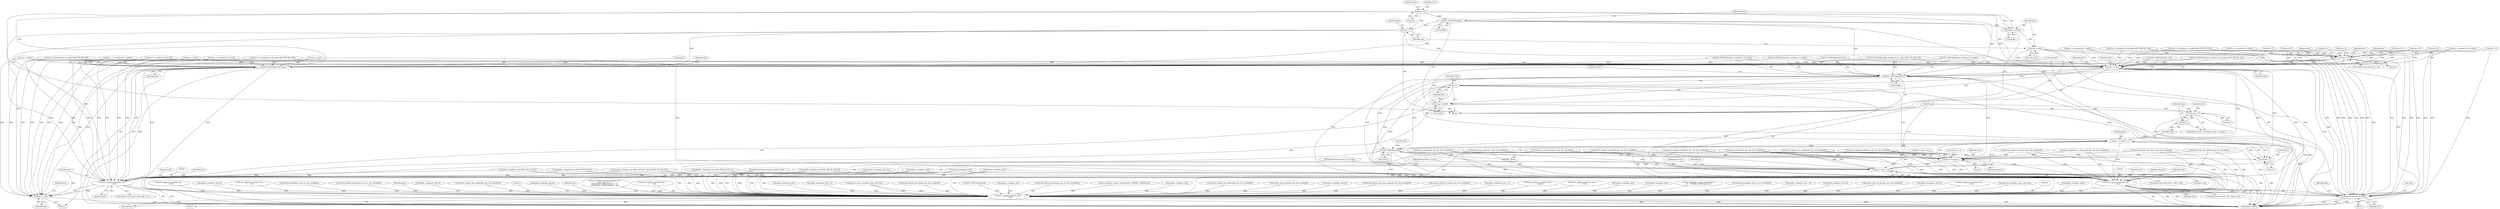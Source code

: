 digraph "0_tcpdump_d10a0f980fe8f9407ab1ffbd612641433ebe175e@array" {
"1000692" [label="(Call,ND_TCHECK(tptr[0]))"];
"1000689" [label="(Call,tptr +=3)"];
"1000696" [label="(Call,nhlen = tptr[0])"];
"1000701" [label="(Call,tlen = nhlen)"];
"1000718" [label="(Call,tlen > 0)"];
"1001073" [label="(Call,ND_TCHECK2(tptr[0], tlen))"];
"1001092" [label="(Call,print_unknown_data(ndo, tptr, \"\n\t    \", tlen))"];
"1001097" [label="(Call,tptr += tlen)"];
"1002909" [label="(Call,print_unknown_data(ndo, pptr, \"\n\t    \", len))"];
"1001111" [label="(Call,tptr += tlen)"];
"1001114" [label="(Call,ND_TCHECK(tptr[0]))"];
"1001118" [label="(Call,snpa = tptr[0])"];
"1001135" [label="(Call,snpa > 0)"];
"1001138" [label="(Call,snpa--)"];
"1001123" [label="(Call,tptr++)"];
"1001141" [label="(Call,ND_TCHECK(tptr[0]))"];
"1001153" [label="(Call,tptr += tptr[0] + 1)"];
"1001155" [label="(Call,tptr[0] + 1)"];
"1001167" [label="(Call,tptr < pptr + len)"];
"1001615" [label="(Call,print_unknown_data(ndo, tptr, \"\n\t    \", tlen))"];
"1001597" [label="(Call,ND_TCHECK2(*tptr,tlen))"];
"1001634" [label="(Call,tptr += advance)"];
"1000704" [label="(Call,tptr++)"];
"1001706" [label="(Call,decode_prefix4(ndo, tptr, len, buf, sizeof(buf)))"];
"1001430" [label="(Call,decode_labeled_prefix6(ndo, tptr, len, buf, sizeof(buf)))"];
"1000693" [label="(Call,tptr[0])"];
"1001142" [label="(Call,tptr[0])"];
"1002913" [label="(Identifier,len)"];
"1001390" [label="(Call,decode_prefix6(ndo, tptr, len, buf, sizeof(buf)))"];
"1001123" [label="(Call,tptr++)"];
"1000126" [label="(MethodParameterIn,netdissect_options *ndo)"];
"1000977" [label="(Call,isonsap_string(ndo, tptr, tlen))"];
"1000705" [label="(Identifier,tptr)"];
"1000692" [label="(Call,ND_TCHECK(tptr[0]))"];
"1002378" [label="(Call,print_unknown_data(ndo, tptr, \"\n\t      \", 8))"];
"1001818" [label="(Call,decode_prefix6(ndo, tptr, len, buf, sizeof(buf)))"];
"1000697" [label="(Identifier,nhlen)"];
"1001262" [label="(Call,decode_labeled_vpn_prefix4(ndo, tptr, buf, sizeof(buf)))"];
"1002911" [label="(Identifier,pptr)"];
"1001077" [label="(Identifier,tlen)"];
"1002298" [label="(Call,ipaddr_string(ndo, tptr+2))"];
"1001094" [label="(Identifier,tptr)"];
"1001143" [label="(Identifier,tptr)"];
"1000944" [label="(Call,ND_TCHECK2(tptr[0], sizeof(struct in_addr)))"];
"1002909" [label="(Call,print_unknown_data(ndo, pptr, \"\n\t    \", len))"];
"1001898" [label="(Call,decode_labeled_vpn_prefix6(ndo, tptr, buf, sizeof(buf)))"];
"1001135" [label="(Call,snpa > 0)"];
"1001618" [label="(Literal,\"\n\t    \")"];
"1001065" [label="(Call,tptr += tlen)"];
"1001600" [label="(Identifier,tlen)"];
"1002915" [label="(Literal,1)"];
"1001118" [label="(Call,snpa = tptr[0])"];
"1002203" [label="(Call,ipaddr_string(ndo, tptr+4))"];
"1001630" [label="(Call,advance < 0)"];
"1001154" [label="(Identifier,tptr)"];
"1001004" [label="(Call,ND_TCHECK2(tptr[0], tlen))"];
"1000861" [label="(Call,ip6addr_string(ndo, tptr))"];
"1002910" [label="(Identifier,ndo)"];
"1001156" [label="(Call,tptr[0])"];
"1000939" [label="(Call,tlen = 0)"];
"1000689" [label="(Call,tptr +=3)"];
"1000702" [label="(Identifier,tlen)"];
"1000258" [label="(Call,as_printf(ndo, astostr, sizeof(astostr),\n\t\t\t\tas_size == 2 ?\n\t\t\t\tEXTRACT_16BITS(&tptr[2 + i]) :\n\t\t\t\tEXTRACT_32BITS(&tptr[2 + i])))"];
"1000981" [label="(Call,tptr += tlen)"];
"1000774" [label="(Call,tptr += sizeof(struct in_addr))"];
"1000145" [label="(Call,tlen=len)"];
"1000955" [label="(Call,ipaddr_string(ndo, tptr))"];
"1001112" [label="(Identifier,tptr)"];
"1001617" [label="(Identifier,tptr)"];
"1000128" [label="(MethodParameterIn,const u_char *pptr)"];
"1001167" [label="(Call,tptr < pptr + len)"];
"1001099" [label="(Identifier,tlen)"];
"1000707" [label="(Identifier,tlen)"];
"1002516" [label="(Call,ipaddr_string(ndo, tptr))"];
"1001635" [label="(Identifier,tptr)"];
"1001598" [label="(Call,*tptr)"];
"1000408" [label="(Call,ipaddr_string(ndo, tptr + 2))"];
"1001169" [label="(Call,pptr + len)"];
"1001566" [label="(Call,decode_labeled_vpn_clnp_prefix(ndo, tptr, buf, sizeof(buf)))"];
"1001120" [label="(Call,tptr[0])"];
"1001093" [label="(Identifier,ndo)"];
"1000718" [label="(Call,tlen > 0)"];
"1000200" [label="(Call,bgp_attr_get_as_size(ndo, atype, pptr, len))"];
"1001930" [label="(Call,decode_labeled_vpn_l2(ndo, tptr, buf, sizeof(buf)))"];
"1001101" [label="(Identifier,tlen)"];
"1001623" [label="(Call,tptr = pptr + len)"];
"1001502" [label="(Call,decode_labeled_vpn_l2(ndo, tptr, buf, sizeof(buf)))"];
"1001074" [label="(Call,tptr[0])"];
"1002905" [label="(Call,ND_TCHECK2(*pptr,len))"];
"1001140" [label="(Block,)"];
"1001124" [label="(Identifier,tptr)"];
"1000920" [label="(Call,tptr += (sizeof(struct in6_addr)+BGP_VPN_RD_LEN))"];
"1000598" [label="(Call,ipaddr_string(ndo, tptr))"];
"1001858" [label="(Call,decode_labeled_prefix6(ndo, tptr, len, buf, sizeof(buf)))"];
"1002663" [label="(Call,as_printf(ndo, astostr, sizeof(astostr), EXTRACT_32BITS(tptr)))"];
"1000694" [label="(Identifier,tptr)"];
"1001119" [label="(Identifier,snpa)"];
"1001619" [label="(Identifier,tlen)"];
"1000767" [label="(Call,ipaddr_string(ndo, tptr))"];
"1002536" [label="(Call,ipaddr_string(ndo, tptr))"];
"1000958" [label="(Call,tlen -= (sizeof(struct in_addr)))"];
"1001637" [label="(JumpTarget,done:)"];
"1000756" [label="(Call,ND_TCHECK2(tptr[0], sizeof(struct in_addr)))"];
"1001358" [label="(Call,decode_mdt_vpn_nlri(ndo, tptr, buf, sizeof(buf)))"];
"1000696" [label="(Call,nhlen = tptr[0])"];
"1000690" [label="(Identifier,tptr)"];
"1001139" [label="(Identifier,snpa)"];
"1001095" [label="(Literal,\"\n\t    \")"];
"1001786" [label="(Call,decode_labeled_vpn_prefix4(ndo, tptr, buf, sizeof(buf)))"];
"1001962" [label="(Call,decode_clnp_prefix(ndo, tptr, buf, sizeof(buf)))"];
"1000962" [label="(Call,tptr += (sizeof(struct in_addr)))"];
"1002482" [label="(Call,ipaddr_string(ndo, tptr+4))"];
"1001141" [label="(Call,ND_TCHECK(tptr[0]))"];
"1001326" [label="(Call,decode_multicast_vpn(ndo, tptr, buf, sizeof(buf)))"];
"1001534" [label="(Call,decode_clnp_prefix(ndo, tptr, buf, sizeof(buf)))"];
"1000820" [label="(Call,tlen -= (sizeof(struct in_addr)+BGP_VPN_RD_LEN))"];
"1000691" [label="(Literal,3)"];
"1001098" [label="(Identifier,tptr)"];
"1001294" [label="(Call,decode_rt_routing_info(ndo, tptr, buf, sizeof(buf)))"];
"1001086" [label="(ControlStructure,if (ndo->ndo_vflag <= 1))"];
"1000967" [label="(Call,ND_TCHECK2(tptr[0], tlen))"];
"1000999" [label="(Call,tlen = 0)"];
"1001634" [label="(Call,tptr += advance)"];
"1001092" [label="(Call,print_unknown_data(ndo, tptr, \"\n\t    \", tlen))"];
"1000892" [label="(Call,ND_TCHECK2(tptr[0], sizeof(struct in6_addr)+BGP_VPN_RD_LEN))"];
"1000868" [label="(Call,tptr += sizeof(struct in6_addr))"];
"1001134" [label="(ControlStructure,for (/*nothing*/; snpa > 0; snpa--))"];
"1000845" [label="(Call,tlen = 0)"];
"1001994" [label="(Call,decode_labeled_vpn_clnp_prefix(ndo, tptr, buf, sizeof(buf)))"];
"1002058" [label="(Call,decode_multicast_vpn(ndo, tptr, buf, sizeof(buf)))"];
"1001115" [label="(Call,tptr[0])"];
"1000720" [label="(Literal,0)"];
"1001155" [label="(Call,tptr[0] + 1)"];
"1000428" [label="(Call,ipaddr_string(ndo, tptr + 4))"];
"1000793" [label="(Call,tlen = 0)"];
"1000725" [label="(Identifier,nnh)"];
"1000887" [label="(Call,tlen = 0)"];
"1000704" [label="(Call,tptr++)"];
"1002635" [label="(Call,print_unknown_data(ndo, tptr,\"\n\t      \", length))"];
"1002109" [label="(Call,print_unknown_data(ndo, tptr-3, \"\n\t    \", tlen))"];
"1000701" [label="(Call,tlen = nhlen)"];
"1002499" [label="(Call,ipaddr_string(ndo, tptr))"];
"1000331" [label="(Call,ipaddr_string(ndo, tptr))"];
"1000850" [label="(Call,ND_TCHECK2(tptr[0], sizeof(struct in6_addr)))"];
"1002237" [label="(Call,as_printf(ndo, astostr, sizeof(astostr),\n\t\t\t    EXTRACT_32BITS(tptr+2)))"];
"1000914" [label="(Call,tlen -= (sizeof(struct in6_addr)+BGP_VPN_RD_LEN))"];
"1000717" [label="(ControlStructure,while (tlen > 0))"];
"1000698" [label="(Call,tptr[0])"];
"1001621" [label="(Identifier,advance)"];
"1002919" [label="(MethodReturn,RET)"];
"1001222" [label="(Call,decode_labeled_prefix4(ndo, tptr, len, buf, sizeof(buf)))"];
"1000815" [label="(Call,ipaddr_string(ndo, tptr+BGP_VPN_RD_LEN))"];
"1000463" [label="(Call,ipaddr_string(ndo, tptr + 4))"];
"1001113" [label="(Identifier,tlen)"];
"1002461" [label="(Call,ipaddr_string(ndo, tptr+4))"];
"1000864" [label="(Call,tlen -= sizeof(struct in6_addr))"];
"1002026" [label="(Call,decode_mdt_vpn_nlri(ndo, tptr, buf, sizeof(buf)))"];
"1000770" [label="(Call,tlen -= sizeof(struct in_addr))"];
"1001153" [label="(Call,tptr += tptr[0] + 1)"];
"1000738" [label="(Block,)"];
"1000909" [label="(Call,ip6addr_string(ndo, tptr+BGP_VPN_RD_LEN))"];
"1001111" [label="(Call,tptr += tlen)"];
"1001126" [label="(Identifier,snpa)"];
"1000751" [label="(Call,tlen = 0)"];
"1001609" [label="(ControlStructure,if (ndo->ndo_vflag <= 1))"];
"1002284" [label="(Call,ipaddr_string(ndo, tptr+2))"];
"1001018" [label="(Call,isonsap_string(ndo, tptr+BGP_VPN_RD_LEN,tlen-BGP_VPN_RD_LEN))"];
"1000682" [label="(Call,print_unknown_data(ndo, tptr, \"\n\t    \", tlen))"];
"1001176" [label="(Identifier,af)"];
"1001073" [label="(Call,ND_TCHECK2(tptr[0], tlen))"];
"1002800" [label="(Call,bgp_attr_print(ndo, atype, tptr, alen))"];
"1001068" [label="(Call,tlen = 0)"];
"1001159" [label="(Literal,1)"];
"1000150" [label="(Block,)"];
"1001107" [label="(Identifier,ndo)"];
"1000142" [label="(Call,tptr = pptr)"];
"1001616" [label="(Identifier,ndo)"];
"1002912" [label="(Literal,\"\n\t    \")"];
"1001636" [label="(Identifier,advance)"];
"1001172" [label="(Block,)"];
"1000567" [label="(Call,ipaddr_string(ndo, tptr))"];
"1001179" [label="(Block,)"];
"1000798" [label="(Call,ND_TCHECK2(tptr[0], sizeof(struct in_addr)+BGP_VPN_RD_LEN))"];
"1001058" [label="(Call,ip6addr_string(ndo, tptr+BGP_VPN_RD_LEN+3))"];
"1002904" [label="(Block,)"];
"1000703" [label="(Identifier,nhlen)"];
"1002552" [label="(Call,print_unknown_data(ndo, tptr, \"\n\t      \", tlen))"];
"1001097" [label="(Call,tptr += tlen)"];
"1001597" [label="(Call,ND_TCHECK2(*tptr,tlen))"];
"1001137" [label="(Literal,0)"];
"1002219" [label="(Call,ipaddr_string(ndo, tptr+2))"];
"1001168" [label="(Identifier,tptr)"];
"1001615" [label="(Call,print_unknown_data(ndo, tptr, \"\n\t    \", tlen))"];
"1000984" [label="(Call,tlen = 0)"];
"1001080" [label="(Identifier,ndo)"];
"1001038" [label="(Call,ipaddr_string(ndo, tptr+BGP_VPN_RD_LEN+4))"];
"1001470" [label="(Call,decode_labeled_vpn_prefix6(ndo, tptr, buf, sizeof(buf)))"];
"1001746" [label="(Call,decode_labeled_prefix4(ndo, tptr, len, buf, sizeof(buf)))"];
"1001138" [label="(Call,snpa--)"];
"1001114" [label="(Call,ND_TCHECK(tptr[0]))"];
"1000826" [label="(Call,tptr += (sizeof(struct in_addr)+BGP_VPN_RD_LEN))"];
"1000129" [label="(MethodParameterIn,u_int len)"];
"1001096" [label="(Identifier,tlen)"];
"1001116" [label="(Identifier,tptr)"];
"1000719" [label="(Identifier,tlen)"];
"1001147" [label="(Identifier,ndo)"];
"1001166" [label="(ControlStructure,while (tptr < pptr + len))"];
"1001136" [label="(Identifier,snpa)"];
"1001182" [label="(Call,decode_prefix4(ndo, tptr, len, buf, sizeof(buf)))"];
"1002890" [label="(Call,print_unknown_data(ndo, pptr, \"\n\t    \", len))"];
"1001603" [label="(Identifier,ndo)"];
"1000692" -> "1000150"  [label="AST: "];
"1000692" -> "1000693"  [label="CFG: "];
"1000693" -> "1000692"  [label="AST: "];
"1000697" -> "1000692"  [label="CFG: "];
"1000692" -> "1002919"  [label="DDG: "];
"1000689" -> "1000692"  [label="DDG: "];
"1000692" -> "1000696"  [label="DDG: "];
"1000692" -> "1000704"  [label="DDG: "];
"1000692" -> "1001073"  [label="DDG: "];
"1000692" -> "1001111"  [label="DDG: "];
"1000692" -> "1001114"  [label="DDG: "];
"1000689" -> "1000150"  [label="AST: "];
"1000689" -> "1000691"  [label="CFG: "];
"1000690" -> "1000689"  [label="AST: "];
"1000691" -> "1000689"  [label="AST: "];
"1000694" -> "1000689"  [label="CFG: "];
"1000689" -> "1000696"  [label="DDG: "];
"1000689" -> "1000704"  [label="DDG: "];
"1000689" -> "1001073"  [label="DDG: "];
"1000689" -> "1001111"  [label="DDG: "];
"1000689" -> "1001114"  [label="DDG: "];
"1000696" -> "1000150"  [label="AST: "];
"1000696" -> "1000698"  [label="CFG: "];
"1000697" -> "1000696"  [label="AST: "];
"1000698" -> "1000696"  [label="AST: "];
"1000702" -> "1000696"  [label="CFG: "];
"1000696" -> "1000701"  [label="DDG: "];
"1000701" -> "1000150"  [label="AST: "];
"1000701" -> "1000703"  [label="CFG: "];
"1000702" -> "1000701"  [label="AST: "];
"1000703" -> "1000701"  [label="AST: "];
"1000705" -> "1000701"  [label="CFG: "];
"1000701" -> "1002919"  [label="DDG: "];
"1000701" -> "1000718"  [label="DDG: "];
"1000701" -> "1001111"  [label="DDG: "];
"1000701" -> "1001597"  [label="DDG: "];
"1000718" -> "1000717"  [label="AST: "];
"1000718" -> "1000720"  [label="CFG: "];
"1000719" -> "1000718"  [label="AST: "];
"1000720" -> "1000718"  [label="AST: "];
"1000725" -> "1000718"  [label="CFG: "];
"1001107" -> "1000718"  [label="CFG: "];
"1000718" -> "1002919"  [label="DDG: "];
"1000864" -> "1000718"  [label="DDG: "];
"1000939" -> "1000718"  [label="DDG: "];
"1000845" -> "1000718"  [label="DDG: "];
"1000793" -> "1000718"  [label="DDG: "];
"1001068" -> "1000718"  [label="DDG: "];
"1000751" -> "1000718"  [label="DDG: "];
"1000887" -> "1000718"  [label="DDG: "];
"1000984" -> "1000718"  [label="DDG: "];
"1000820" -> "1000718"  [label="DDG: "];
"1000914" -> "1000718"  [label="DDG: "];
"1000958" -> "1000718"  [label="DDG: "];
"1000770" -> "1000718"  [label="DDG: "];
"1000999" -> "1000718"  [label="DDG: "];
"1000718" -> "1001073"  [label="DDG: "];
"1000718" -> "1001111"  [label="DDG: "];
"1000718" -> "1001597"  [label="DDG: "];
"1001073" -> "1000738"  [label="AST: "];
"1001073" -> "1001077"  [label="CFG: "];
"1001074" -> "1001073"  [label="AST: "];
"1001077" -> "1001073"  [label="AST: "];
"1001080" -> "1001073"  [label="CFG: "];
"1001073" -> "1002919"  [label="DDG: "];
"1001073" -> "1002919"  [label="DDG: "];
"1000850" -> "1001073"  [label="DDG: "];
"1000756" -> "1001073"  [label="DDG: "];
"1000826" -> "1001073"  [label="DDG: "];
"1000798" -> "1001073"  [label="DDG: "];
"1000704" -> "1001073"  [label="DDG: "];
"1000944" -> "1001073"  [label="DDG: "];
"1000142" -> "1001073"  [label="DDG: "];
"1000962" -> "1001073"  [label="DDG: "];
"1001004" -> "1001073"  [label="DDG: "];
"1000774" -> "1001073"  [label="DDG: "];
"1000868" -> "1001073"  [label="DDG: "];
"1001065" -> "1001073"  [label="DDG: "];
"1000892" -> "1001073"  [label="DDG: "];
"1000981" -> "1001073"  [label="DDG: "];
"1000920" -> "1001073"  [label="DDG: "];
"1000967" -> "1001073"  [label="DDG: "];
"1000145" -> "1001073"  [label="DDG: "];
"1001073" -> "1001092"  [label="DDG: "];
"1001073" -> "1001092"  [label="DDG: "];
"1001073" -> "1001097"  [label="DDG: "];
"1001073" -> "1001097"  [label="DDG: "];
"1001092" -> "1001086"  [label="AST: "];
"1001092" -> "1001096"  [label="CFG: "];
"1001093" -> "1001092"  [label="AST: "];
"1001094" -> "1001092"  [label="AST: "];
"1001095" -> "1001092"  [label="AST: "];
"1001096" -> "1001092"  [label="AST: "];
"1001098" -> "1001092"  [label="CFG: "];
"1001092" -> "1002919"  [label="DDG: "];
"1001092" -> "1002919"  [label="DDG: "];
"1000815" -> "1001092"  [label="DDG: "];
"1001018" -> "1001092"  [label="DDG: "];
"1000909" -> "1001092"  [label="DDG: "];
"1001058" -> "1001092"  [label="DDG: "];
"1000977" -> "1001092"  [label="DDG: "];
"1000861" -> "1001092"  [label="DDG: "];
"1000955" -> "1001092"  [label="DDG: "];
"1000767" -> "1001092"  [label="DDG: "];
"1001038" -> "1001092"  [label="DDG: "];
"1000126" -> "1001092"  [label="DDG: "];
"1000826" -> "1001092"  [label="DDG: "];
"1001065" -> "1001092"  [label="DDG: "];
"1000704" -> "1001092"  [label="DDG: "];
"1000142" -> "1001092"  [label="DDG: "];
"1000962" -> "1001092"  [label="DDG: "];
"1000774" -> "1001092"  [label="DDG: "];
"1000868" -> "1001092"  [label="DDG: "];
"1000981" -> "1001092"  [label="DDG: "];
"1000920" -> "1001092"  [label="DDG: "];
"1001092" -> "1001097"  [label="DDG: "];
"1001092" -> "1001097"  [label="DDG: "];
"1001092" -> "1002909"  [label="DDG: "];
"1001097" -> "1000738"  [label="AST: "];
"1001097" -> "1001099"  [label="CFG: "];
"1001098" -> "1001097"  [label="AST: "];
"1001099" -> "1001097"  [label="AST: "];
"1001101" -> "1001097"  [label="CFG: "];
"1001097" -> "1002919"  [label="DDG: "];
"1000826" -> "1001097"  [label="DDG: "];
"1001065" -> "1001097"  [label="DDG: "];
"1000142" -> "1001097"  [label="DDG: "];
"1000962" -> "1001097"  [label="DDG: "];
"1000774" -> "1001097"  [label="DDG: "];
"1000868" -> "1001097"  [label="DDG: "];
"1000981" -> "1001097"  [label="DDG: "];
"1000920" -> "1001097"  [label="DDG: "];
"1000704" -> "1001097"  [label="DDG: "];
"1002909" -> "1002904"  [label="AST: "];
"1002909" -> "1002913"  [label="CFG: "];
"1002910" -> "1002909"  [label="AST: "];
"1002911" -> "1002909"  [label="AST: "];
"1002912" -> "1002909"  [label="AST: "];
"1002913" -> "1002909"  [label="AST: "];
"1002915" -> "1002909"  [label="CFG: "];
"1002909" -> "1002919"  [label="DDG: "];
"1002909" -> "1002919"  [label="DDG: "];
"1002909" -> "1002919"  [label="DDG: "];
"1002909" -> "1002919"  [label="DDG: "];
"1000682" -> "1002909"  [label="DDG: "];
"1002058" -> "1002909"  [label="DDG: "];
"1001018" -> "1002909"  [label="DDG: "];
"1001706" -> "1002909"  [label="DDG: "];
"1002026" -> "1002909"  [label="DDG: "];
"1001470" -> "1002909"  [label="DDG: "];
"1002552" -> "1002909"  [label="DDG: "];
"1001390" -> "1002909"  [label="DDG: "];
"1000861" -> "1002909"  [label="DDG: "];
"1002890" -> "1002909"  [label="DDG: "];
"1002890" -> "1002909"  [label="DDG: "];
"1000258" -> "1002909"  [label="DDG: "];
"1001294" -> "1002909"  [label="DDG: "];
"1002461" -> "1002909"  [label="DDG: "];
"1001566" -> "1002909"  [label="DDG: "];
"1001222" -> "1002909"  [label="DDG: "];
"1000815" -> "1002909"  [label="DDG: "];
"1001858" -> "1002909"  [label="DDG: "];
"1001818" -> "1002909"  [label="DDG: "];
"1000200" -> "1002909"  [label="DDG: "];
"1000200" -> "1002909"  [label="DDG: "];
"1000598" -> "1002909"  [label="DDG: "];
"1001746" -> "1002909"  [label="DDG: "];
"1002284" -> "1002909"  [label="DDG: "];
"1001534" -> "1002909"  [label="DDG: "];
"1002482" -> "1002909"  [label="DDG: "];
"1000567" -> "1002909"  [label="DDG: "];
"1001962" -> "1002909"  [label="DDG: "];
"1002219" -> "1002909"  [label="DDG: "];
"1000408" -> "1002909"  [label="DDG: "];
"1002663" -> "1002909"  [label="DDG: "];
"1002635" -> "1002909"  [label="DDG: "];
"1001358" -> "1002909"  [label="DDG: "];
"1001786" -> "1002909"  [label="DDG: "];
"1002203" -> "1002909"  [label="DDG: "];
"1001262" -> "1002909"  [label="DDG: "];
"1000331" -> "1002909"  [label="DDG: "];
"1002536" -> "1002909"  [label="DDG: "];
"1001898" -> "1002909"  [label="DDG: "];
"1002499" -> "1002909"  [label="DDG: "];
"1002298" -> "1002909"  [label="DDG: "];
"1001615" -> "1002909"  [label="DDG: "];
"1001182" -> "1002909"  [label="DDG: "];
"1002378" -> "1002909"  [label="DDG: "];
"1000909" -> "1002909"  [label="DDG: "];
"1000463" -> "1002909"  [label="DDG: "];
"1002109" -> "1002909"  [label="DDG: "];
"1002516" -> "1002909"  [label="DDG: "];
"1002237" -> "1002909"  [label="DDG: "];
"1002800" -> "1002909"  [label="DDG: "];
"1001930" -> "1002909"  [label="DDG: "];
"1001058" -> "1002909"  [label="DDG: "];
"1001326" -> "1002909"  [label="DDG: "];
"1000977" -> "1002909"  [label="DDG: "];
"1000955" -> "1002909"  [label="DDG: "];
"1000428" -> "1002909"  [label="DDG: "];
"1001994" -> "1002909"  [label="DDG: "];
"1000767" -> "1002909"  [label="DDG: "];
"1001038" -> "1002909"  [label="DDG: "];
"1001430" -> "1002909"  [label="DDG: "];
"1001502" -> "1002909"  [label="DDG: "];
"1000126" -> "1002909"  [label="DDG: "];
"1000128" -> "1002909"  [label="DDG: "];
"1002905" -> "1002909"  [label="DDG: "];
"1000129" -> "1002909"  [label="DDG: "];
"1001111" -> "1000150"  [label="AST: "];
"1001111" -> "1001113"  [label="CFG: "];
"1001112" -> "1001111"  [label="AST: "];
"1001113" -> "1001111"  [label="AST: "];
"1001116" -> "1001111"  [label="CFG: "];
"1001111" -> "1002919"  [label="DDG: "];
"1000864" -> "1001111"  [label="DDG: "];
"1000939" -> "1001111"  [label="DDG: "];
"1000845" -> "1001111"  [label="DDG: "];
"1000793" -> "1001111"  [label="DDG: "];
"1000751" -> "1001111"  [label="DDG: "];
"1000887" -> "1001111"  [label="DDG: "];
"1000984" -> "1001111"  [label="DDG: "];
"1000820" -> "1001111"  [label="DDG: "];
"1001068" -> "1001111"  [label="DDG: "];
"1000914" -> "1001111"  [label="DDG: "];
"1000958" -> "1001111"  [label="DDG: "];
"1000770" -> "1001111"  [label="DDG: "];
"1000999" -> "1001111"  [label="DDG: "];
"1000850" -> "1001111"  [label="DDG: "];
"1000756" -> "1001111"  [label="DDG: "];
"1000826" -> "1001111"  [label="DDG: "];
"1000798" -> "1001111"  [label="DDG: "];
"1000704" -> "1001111"  [label="DDG: "];
"1000944" -> "1001111"  [label="DDG: "];
"1000962" -> "1001111"  [label="DDG: "];
"1001004" -> "1001111"  [label="DDG: "];
"1000774" -> "1001111"  [label="DDG: "];
"1000868" -> "1001111"  [label="DDG: "];
"1001065" -> "1001111"  [label="DDG: "];
"1000892" -> "1001111"  [label="DDG: "];
"1000981" -> "1001111"  [label="DDG: "];
"1000920" -> "1001111"  [label="DDG: "];
"1000967" -> "1001111"  [label="DDG: "];
"1001111" -> "1001114"  [label="DDG: "];
"1001111" -> "1001118"  [label="DDG: "];
"1001111" -> "1001123"  [label="DDG: "];
"1001111" -> "1001141"  [label="DDG: "];
"1001111" -> "1001167"  [label="DDG: "];
"1001111" -> "1001597"  [label="DDG: "];
"1001111" -> "1001615"  [label="DDG: "];
"1001111" -> "1001634"  [label="DDG: "];
"1001114" -> "1000150"  [label="AST: "];
"1001114" -> "1001115"  [label="CFG: "];
"1001115" -> "1001114"  [label="AST: "];
"1001119" -> "1001114"  [label="CFG: "];
"1001114" -> "1002919"  [label="DDG: "];
"1000850" -> "1001114"  [label="DDG: "];
"1000756" -> "1001114"  [label="DDG: "];
"1000892" -> "1001114"  [label="DDG: "];
"1000798" -> "1001114"  [label="DDG: "];
"1000944" -> "1001114"  [label="DDG: "];
"1001004" -> "1001114"  [label="DDG: "];
"1000967" -> "1001114"  [label="DDG: "];
"1001114" -> "1001118"  [label="DDG: "];
"1001114" -> "1001123"  [label="DDG: "];
"1001114" -> "1001141"  [label="DDG: "];
"1001114" -> "1001167"  [label="DDG: "];
"1001114" -> "1001597"  [label="DDG: "];
"1001114" -> "1001615"  [label="DDG: "];
"1001114" -> "1001634"  [label="DDG: "];
"1001118" -> "1000150"  [label="AST: "];
"1001118" -> "1001120"  [label="CFG: "];
"1001119" -> "1001118"  [label="AST: "];
"1001120" -> "1001118"  [label="AST: "];
"1001124" -> "1001118"  [label="CFG: "];
"1001118" -> "1002919"  [label="DDG: "];
"1001118" -> "1002919"  [label="DDG: "];
"1001118" -> "1001135"  [label="DDG: "];
"1001135" -> "1001134"  [label="AST: "];
"1001135" -> "1001137"  [label="CFG: "];
"1001136" -> "1001135"  [label="AST: "];
"1001137" -> "1001135"  [label="AST: "];
"1001143" -> "1001135"  [label="CFG: "];
"1001168" -> "1001135"  [label="CFG: "];
"1001135" -> "1002919"  [label="DDG: "];
"1001135" -> "1002919"  [label="DDG: "];
"1001138" -> "1001135"  [label="DDG: "];
"1001135" -> "1001138"  [label="DDG: "];
"1001138" -> "1001134"  [label="AST: "];
"1001138" -> "1001139"  [label="CFG: "];
"1001139" -> "1001138"  [label="AST: "];
"1001136" -> "1001138"  [label="CFG: "];
"1001123" -> "1000150"  [label="AST: "];
"1001123" -> "1001124"  [label="CFG: "];
"1001124" -> "1001123"  [label="AST: "];
"1001126" -> "1001123"  [label="CFG: "];
"1001123" -> "1001141"  [label="DDG: "];
"1001123" -> "1001153"  [label="DDG: "];
"1001123" -> "1001155"  [label="DDG: "];
"1001123" -> "1001167"  [label="DDG: "];
"1001123" -> "1001597"  [label="DDG: "];
"1001123" -> "1001615"  [label="DDG: "];
"1001123" -> "1001634"  [label="DDG: "];
"1001141" -> "1001140"  [label="AST: "];
"1001141" -> "1001142"  [label="CFG: "];
"1001142" -> "1001141"  [label="AST: "];
"1001147" -> "1001141"  [label="CFG: "];
"1001141" -> "1002919"  [label="DDG: "];
"1001153" -> "1001141"  [label="DDG: "];
"1001141" -> "1001153"  [label="DDG: "];
"1001141" -> "1001155"  [label="DDG: "];
"1001141" -> "1001167"  [label="DDG: "];
"1001141" -> "1001597"  [label="DDG: "];
"1001141" -> "1001615"  [label="DDG: "];
"1001141" -> "1001634"  [label="DDG: "];
"1001153" -> "1001140"  [label="AST: "];
"1001153" -> "1001155"  [label="CFG: "];
"1001154" -> "1001153"  [label="AST: "];
"1001155" -> "1001153"  [label="AST: "];
"1001139" -> "1001153"  [label="CFG: "];
"1001153" -> "1002919"  [label="DDG: "];
"1001153" -> "1001155"  [label="DDG: "];
"1001153" -> "1001167"  [label="DDG: "];
"1001153" -> "1001597"  [label="DDG: "];
"1001153" -> "1001615"  [label="DDG: "];
"1001153" -> "1001634"  [label="DDG: "];
"1001155" -> "1001159"  [label="CFG: "];
"1001156" -> "1001155"  [label="AST: "];
"1001159" -> "1001155"  [label="AST: "];
"1001155" -> "1002919"  [label="DDG: "];
"1001167" -> "1001166"  [label="AST: "];
"1001167" -> "1001169"  [label="CFG: "];
"1001168" -> "1001167"  [label="AST: "];
"1001169" -> "1001167"  [label="AST: "];
"1001176" -> "1001167"  [label="CFG: "];
"1001637" -> "1001167"  [label="CFG: "];
"1001167" -> "1002919"  [label="DDG: "];
"1001167" -> "1002919"  [label="DDG: "];
"1001167" -> "1002919"  [label="DDG: "];
"1001634" -> "1001167"  [label="DDG: "];
"1000128" -> "1001167"  [label="DDG: "];
"1001430" -> "1001167"  [label="DDG: "];
"1001222" -> "1001167"  [label="DDG: "];
"1001390" -> "1001167"  [label="DDG: "];
"1001182" -> "1001167"  [label="DDG: "];
"1000129" -> "1001167"  [label="DDG: "];
"1001167" -> "1001615"  [label="DDG: "];
"1001615" -> "1001609"  [label="AST: "];
"1001615" -> "1001619"  [label="CFG: "];
"1001616" -> "1001615"  [label="AST: "];
"1001617" -> "1001615"  [label="AST: "];
"1001618" -> "1001615"  [label="AST: "];
"1001619" -> "1001615"  [label="AST: "];
"1001621" -> "1001615"  [label="CFG: "];
"1001615" -> "1002919"  [label="DDG: "];
"1001615" -> "1002919"  [label="DDG: "];
"1001615" -> "1002919"  [label="DDG: "];
"1001615" -> "1001597"  [label="DDG: "];
"1001294" -> "1001615"  [label="DDG: "];
"1000815" -> "1001615"  [label="DDG: "];
"1001534" -> "1001615"  [label="DDG: "];
"1001358" -> "1001615"  [label="DDG: "];
"1001262" -> "1001615"  [label="DDG: "];
"1001018" -> "1001615"  [label="DDG: "];
"1001470" -> "1001615"  [label="DDG: "];
"1001058" -> "1001615"  [label="DDG: "];
"1001390" -> "1001615"  [label="DDG: "];
"1000861" -> "1001615"  [label="DDG: "];
"1001566" -> "1001615"  [label="DDG: "];
"1001222" -> "1001615"  [label="DDG: "];
"1001182" -> "1001615"  [label="DDG: "];
"1000909" -> "1001615"  [label="DDG: "];
"1001326" -> "1001615"  [label="DDG: "];
"1000977" -> "1001615"  [label="DDG: "];
"1000955" -> "1001615"  [label="DDG: "];
"1000767" -> "1001615"  [label="DDG: "];
"1001038" -> "1001615"  [label="DDG: "];
"1001430" -> "1001615"  [label="DDG: "];
"1001502" -> "1001615"  [label="DDG: "];
"1000126" -> "1001615"  [label="DDG: "];
"1000142" -> "1001615"  [label="DDG: "];
"1001597" -> "1001615"  [label="DDG: "];
"1001597" -> "1001179"  [label="AST: "];
"1001597" -> "1001600"  [label="CFG: "];
"1001598" -> "1001597"  [label="AST: "];
"1001600" -> "1001597"  [label="AST: "];
"1001603" -> "1001597"  [label="CFG: "];
"1001597" -> "1002919"  [label="DDG: "];
"1001597" -> "1002919"  [label="DDG: "];
"1001597" -> "1002919"  [label="DDG: "];
"1000145" -> "1001597"  [label="DDG: "];
"1000864" -> "1001597"  [label="DDG: "];
"1000939" -> "1001597"  [label="DDG: "];
"1000845" -> "1001597"  [label="DDG: "];
"1000793" -> "1001597"  [label="DDG: "];
"1000751" -> "1001597"  [label="DDG: "];
"1000887" -> "1001597"  [label="DDG: "];
"1000984" -> "1001597"  [label="DDG: "];
"1000820" -> "1001597"  [label="DDG: "];
"1001068" -> "1001597"  [label="DDG: "];
"1000914" -> "1001597"  [label="DDG: "];
"1000958" -> "1001597"  [label="DDG: "];
"1000770" -> "1001597"  [label="DDG: "];
"1000999" -> "1001597"  [label="DDG: "];
"1001634" -> "1001172"  [label="AST: "];
"1001634" -> "1001636"  [label="CFG: "];
"1001635" -> "1001634"  [label="AST: "];
"1001636" -> "1001634"  [label="AST: "];
"1001168" -> "1001634"  [label="CFG: "];
"1001634" -> "1002919"  [label="DDG: "];
"1001630" -> "1001634"  [label="DDG: "];
"1001294" -> "1001634"  [label="DDG: "];
"1001502" -> "1001634"  [label="DDG: "];
"1001470" -> "1001634"  [label="DDG: "];
"1001358" -> "1001634"  [label="DDG: "];
"1001390" -> "1001634"  [label="DDG: "];
"1001222" -> "1001634"  [label="DDG: "];
"1001430" -> "1001634"  [label="DDG: "];
"1001623" -> "1001634"  [label="DDG: "];
"1001534" -> "1001634"  [label="DDG: "];
"1001182" -> "1001634"  [label="DDG: "];
"1001326" -> "1001634"  [label="DDG: "];
"1001566" -> "1001634"  [label="DDG: "];
"1001262" -> "1001634"  [label="DDG: "];
"1000704" -> "1000150"  [label="AST: "];
"1000704" -> "1000705"  [label="CFG: "];
"1000705" -> "1000704"  [label="AST: "];
"1000707" -> "1000704"  [label="CFG: "];
}
